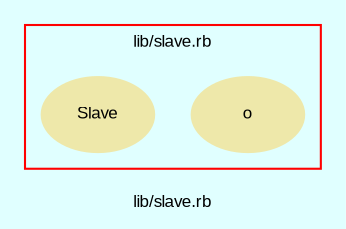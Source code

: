 digraph TopLevel {
    compound = true
    bgcolor = lightcyan1
    fontname = Arial
    fontsize = 8
    label = "lib/slave.rb"
    node [
        fontname = Arial,
        fontsize = 8,
        color = black
    ]

    subgraph cluster_1 {
        fontname = Arial
        color = red
        label = "lib/slave.rb"
        o [
            fontcolor = black,
            URL = "classes/o.html",
            shape = ellipse,
            color = palegoldenrod,
            style = filled,
            label = "o"
        ]

        Slave [
            fontcolor = black,
            URL = "classes/Slave.html",
            shape = ellipse,
            color = palegoldenrod,
            style = filled,
            label = "Slave"
        ]

    }

}

